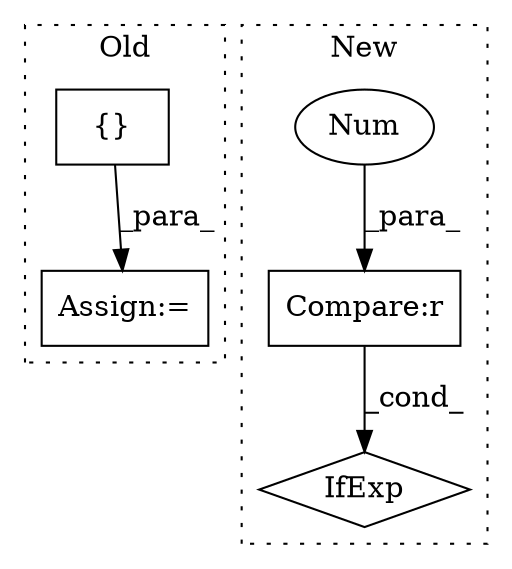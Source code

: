 digraph G {
subgraph cluster0 {
1 [label="{}" a="59" s="14865,14867" l="1,0" shape="box"];
3 [label="Assign:=" a="68" s="14862" l="3" shape="box"];
label = "Old";
style="dotted";
}
subgraph cluster1 {
2 [label="IfExp" a="51" s="16818,16828" l="4,29" shape="diamond"];
4 [label="Compare:r" a="40" s="16822" l="14" shape="box"];
5 [label="Num" a="76" s="16835" l="1" shape="ellipse"];
label = "New";
style="dotted";
}
1 -> 3 [label="_para_"];
4 -> 2 [label="_cond_"];
5 -> 4 [label="_para_"];
}